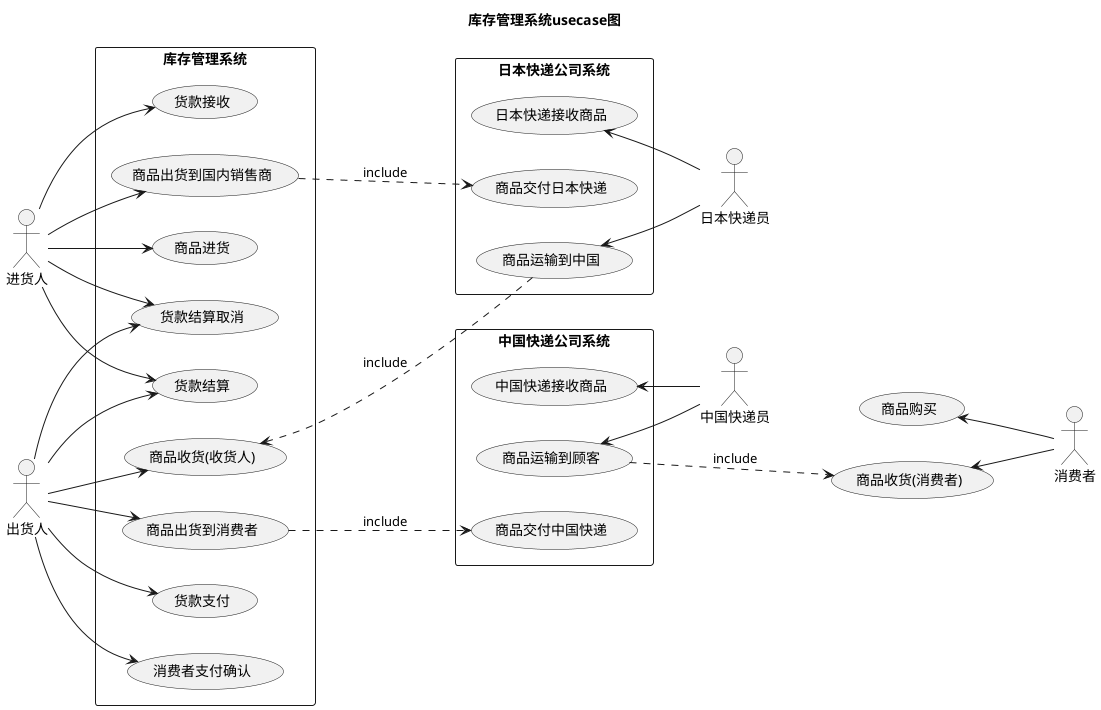 @startuml
left to right direction
title 库存管理系统usecase图

actor 进货人
actor 出货人
actor 消费者
actor 中国快递员
actor 日本快递员


usecase "商品收货(消费者)" as GoodsReceiptConsumer

usecase 商品购买


rectangle 库存管理系统{
  usecase 货款结算
  usecase 商品出货到国内销售商
  usecase 消费者支付确认
  usecase 商品出货到消费者
  usecase 商品进货
  usecase "商品收货(收货人)" as GoodsReceiptConsignee
  usecase 货款结算取消
  usecase 货款支付
  usecase 货款接收
}

rectangle 日本快递公司系统{
  usecase 商品交付日本快递
  usecase 日本快递接收商品
  usecase 商品运输到中国
}
rectangle 中国快递公司系统{
  usecase 商品交付中国快递
  usecase 中国快递接收商品
  usecase 商品运输到顾客
}

'relationship'
进货人 --> 商品进货
进货人 --> 商品出货到国内销售商
进货人 --> 货款结算
进货人 --> 货款结算取消
进货人 --> 货款接收

日本快递员 -up-> 商品运输到中国
日本快递员 -up-> 日本快递接收商品

出货人 --> GoodsReceiptConsignee
出货人 --> 商品出货到消费者
出货人 --> 货款结算
出货人 --> 消费者支付确认
出货人 --> 货款结算取消
出货人 --> 货款支付

中国快递员 -up-> 商品运输到顾客
中国快递员 -up-> 中国快递接收商品

消费者 -up-> 商品购买
消费者 -up-> GoodsReceiptConsumer

商品出货到国内销售商 -.-> 商品交付日本快递 : include
商品出货到消费者 -.-> 商品交付中国快递 : include
商品运输到中国 -.-> GoodsReceiptConsignee : include
商品运输到顾客 -.-> GoodsReceiptConsumer :include

@enduml
